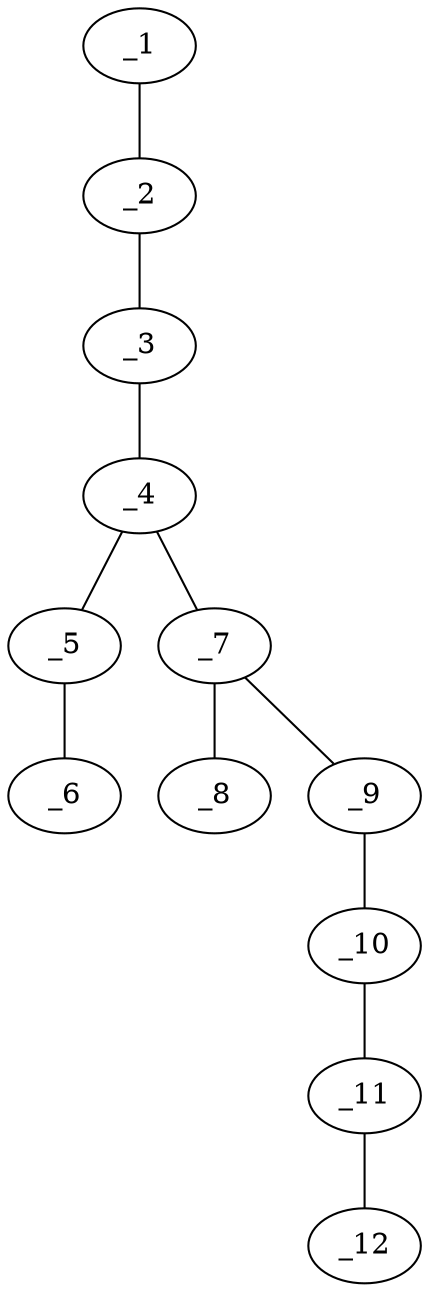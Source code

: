 graph molid634775 {
	_1	 [charge=0,
		chem=1,
		symbol="C  ",
		x=2,
		y="-0.5"];
	_2	 [charge=0,
		chem=1,
		symbol="C  ",
		x="2.866",
		y=0];
	_1 -- _2	 [valence=3];
	_3	 [charge=0,
		chem=1,
		symbol="C  ",
		x="3.7321",
		y="0.5"];
	_2 -- _3	 [valence=1];
	_4	 [charge=0,
		chem=4,
		symbol="N  ",
		x="4.5981",
		y=0];
	_3 -- _4	 [valence=1];
	_5	 [charge=0,
		chem=4,
		symbol="N  ",
		x="4.5981",
		y="-1"];
	_4 -- _5	 [valence=1];
	_7	 [charge=0,
		chem=1,
		symbol="C  ",
		x="5.4641",
		y="0.5"];
	_4 -- _7	 [valence=1];
	_6	 [charge=0,
		chem=2,
		symbol="O  ",
		x="3.7321",
		y="-1.5"];
	_5 -- _6	 [valence=2];
	_8	 [charge=0,
		chem=2,
		symbol="O  ",
		x="5.4641",
		y="1.5"];
	_7 -- _8	 [valence=2];
	_9	 [charge=0,
		chem=4,
		symbol="N  ",
		x="6.3301",
		y=0];
	_7 -- _9	 [valence=1];
	_10	 [charge=0,
		chem=1,
		symbol="C  ",
		x="7.1962",
		y="0.5"];
	_9 -- _10	 [valence=1];
	_11	 [charge=0,
		chem=1,
		symbol="C  ",
		x="8.0622",
		y=0];
	_10 -- _11	 [valence=1];
	_12	 [charge=0,
		chem=1,
		symbol="C  ",
		x="8.9282",
		y="-0.5"];
	_11 -- _12	 [valence=3];
}
